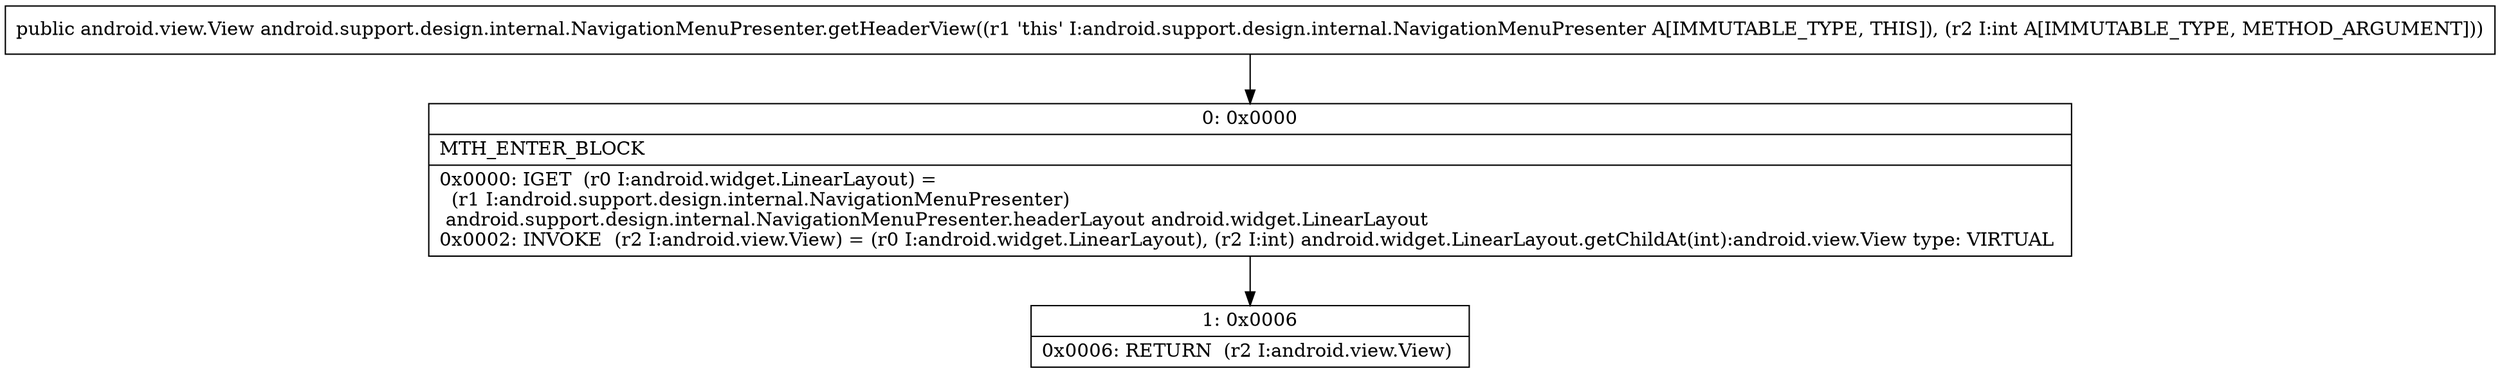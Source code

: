 digraph "CFG forandroid.support.design.internal.NavigationMenuPresenter.getHeaderView(I)Landroid\/view\/View;" {
Node_0 [shape=record,label="{0\:\ 0x0000|MTH_ENTER_BLOCK\l|0x0000: IGET  (r0 I:android.widget.LinearLayout) = \l  (r1 I:android.support.design.internal.NavigationMenuPresenter)\l android.support.design.internal.NavigationMenuPresenter.headerLayout android.widget.LinearLayout \l0x0002: INVOKE  (r2 I:android.view.View) = (r0 I:android.widget.LinearLayout), (r2 I:int) android.widget.LinearLayout.getChildAt(int):android.view.View type: VIRTUAL \l}"];
Node_1 [shape=record,label="{1\:\ 0x0006|0x0006: RETURN  (r2 I:android.view.View) \l}"];
MethodNode[shape=record,label="{public android.view.View android.support.design.internal.NavigationMenuPresenter.getHeaderView((r1 'this' I:android.support.design.internal.NavigationMenuPresenter A[IMMUTABLE_TYPE, THIS]), (r2 I:int A[IMMUTABLE_TYPE, METHOD_ARGUMENT])) }"];
MethodNode -> Node_0;
Node_0 -> Node_1;
}


